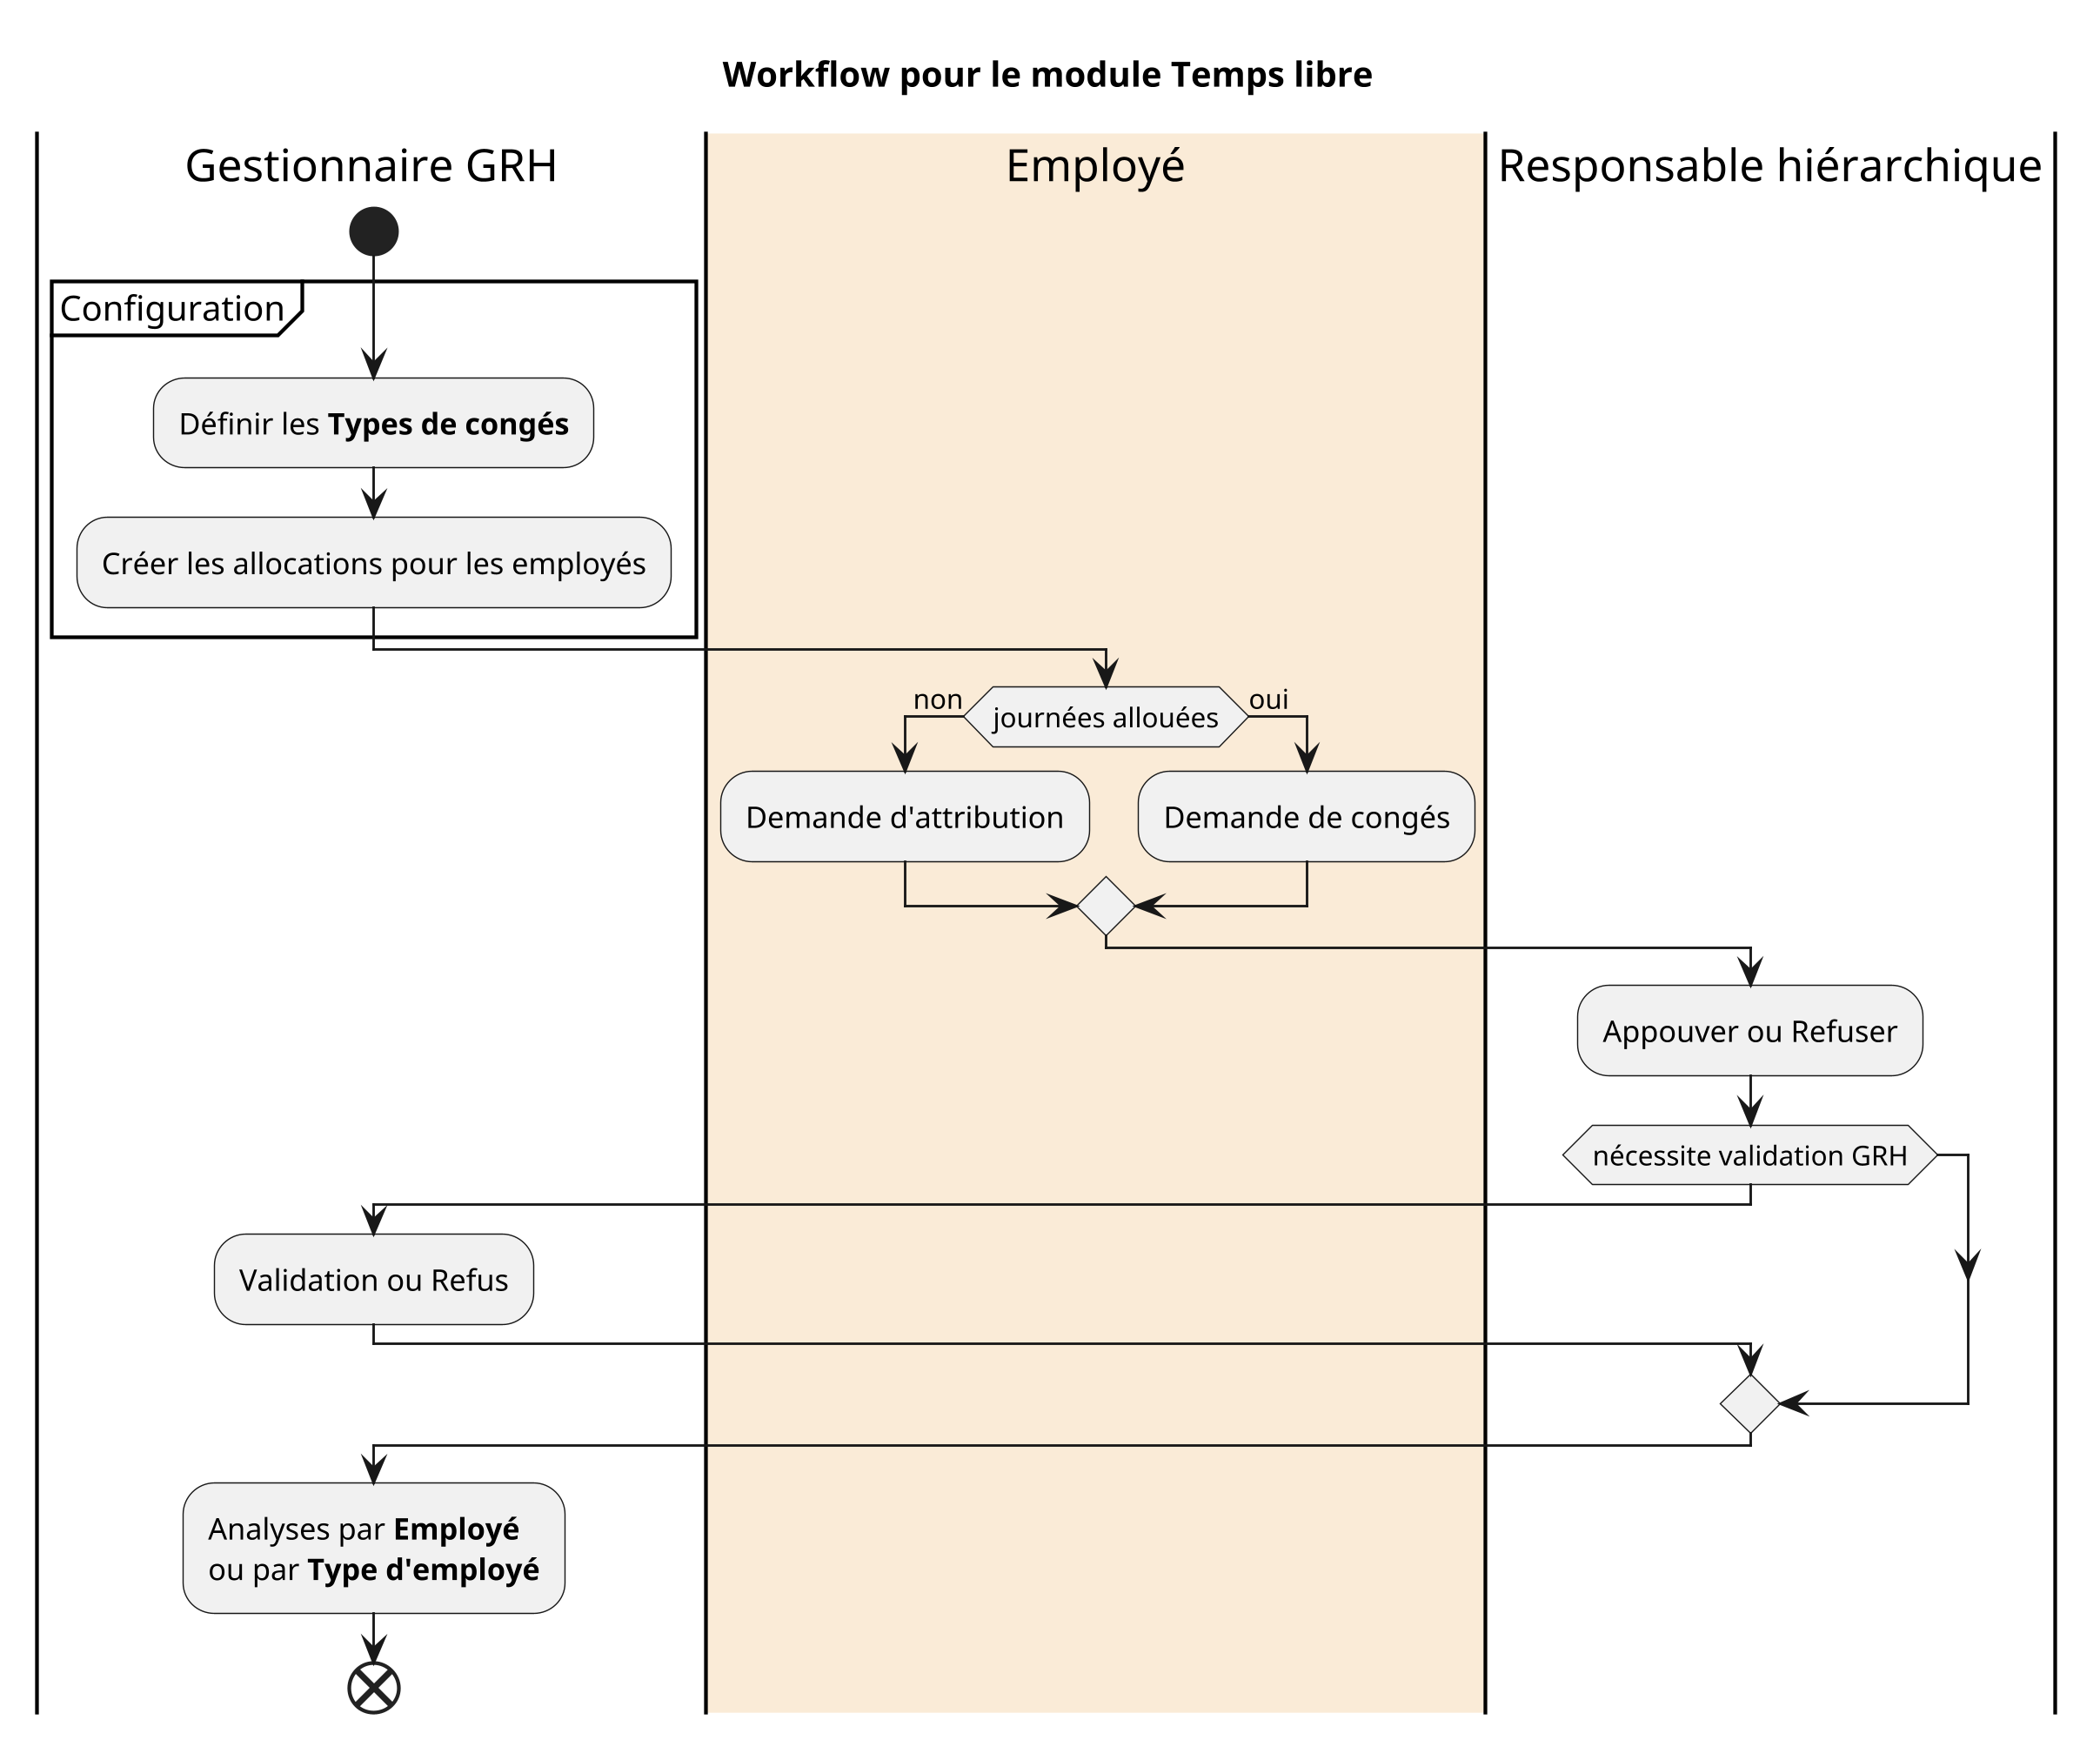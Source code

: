 
@startuml activity-temps-libre
title Workflow pour le module Temps libre
scale 200 width
scale 2000 height

|Gestionnaire GRH|
start
partition Configuration {
    :Définir les **Types de congés**;
    :Créer les allocations pour les employés;
}

|#AntiqueWhite|Employé|

if (journées allouées) then (non)
    :Demande d'attribution;
else (oui)
    :Demande de congés;
endif

|Responsable hiérarchique|
    :Appouver ou Refuser;
if (nécessite validation GRH) then
    |Gestionnaire GRH|
        :Validation ou Refus;            
endif

|Gestionnaire GRH|
:Analyses par **Employé** \nou par **Type d'employé**;

end

@enduml